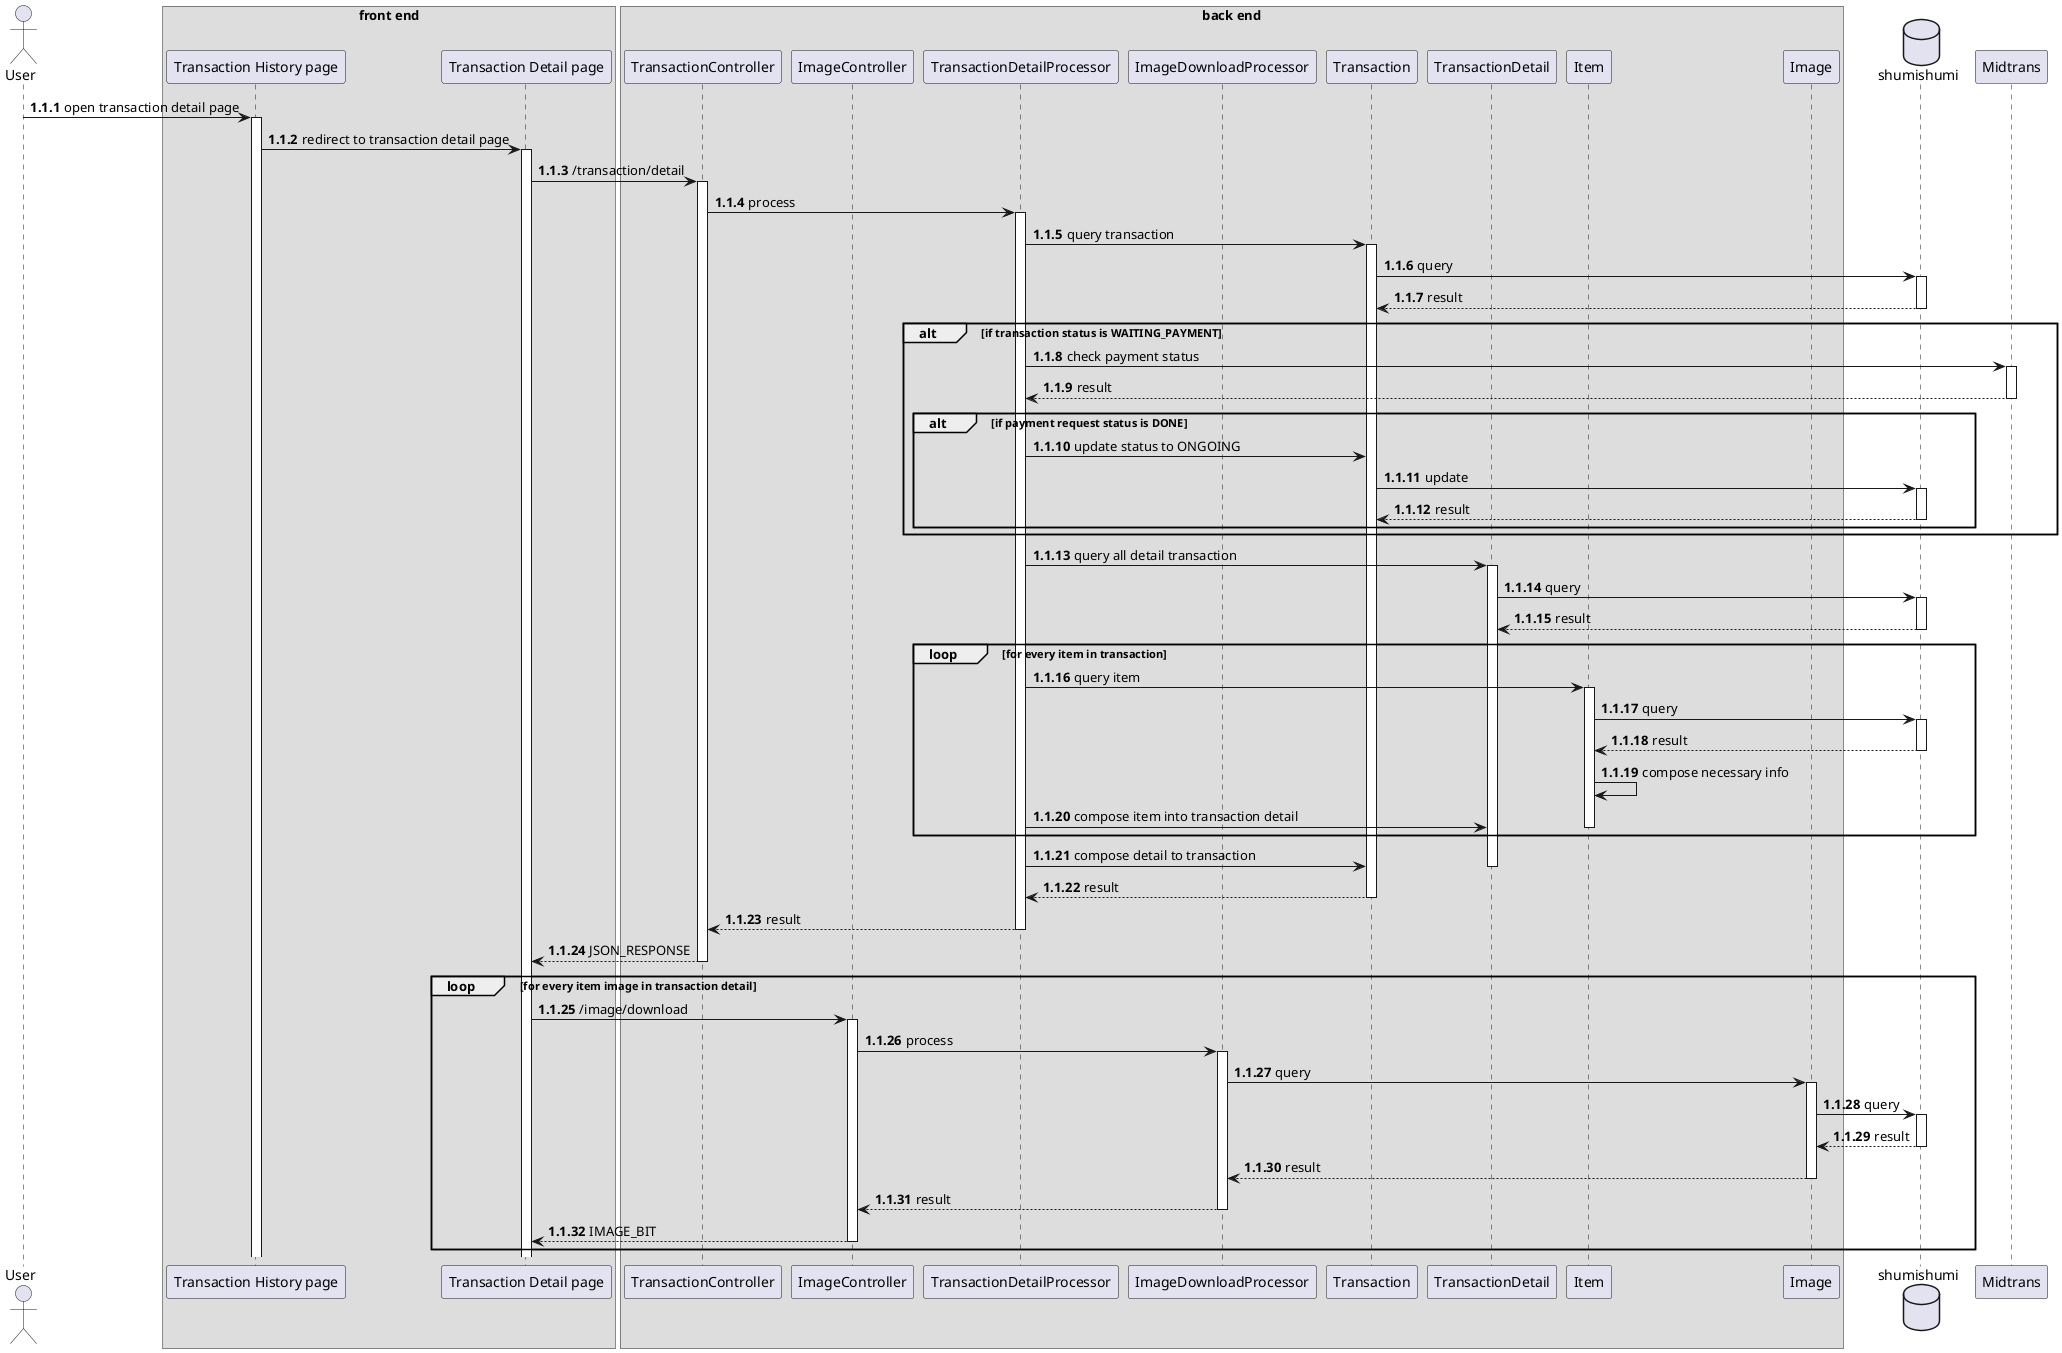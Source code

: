 @startuml template
autonumber 1.1.1

actor User as u

box "front end"
participant "Transaction History page" as history
participant "Transaction Detail page" as detail
end box

box "back end"
participant TransactionController as tc
participant ImageController as imc

participant "TransactionDetailProcessor" as proc
participant ImageDownloadProcessor as downproc

participant Transaction as trx
participant TransactionDetail as trxd
participant Item as im
participant Image as img
end box

database shumishumi as db

participant Midtrans as mt

u -> history++ : open transaction detail page
history -> detail++ : redirect to transaction detail page
detail -> tc++ : /transaction/detail

tc -> proc++ : process
proc -> trx++ : query transaction
trx -> db++ : query
return result
alt if transaction status is WAITING_PAYMENT
    proc -> mt++ : check payment status
    return result
    alt if payment request status is DONE
        proc -> trx : update status to ONGOING
        trx -> db++ : update
        return result
    end
end

proc -> trxd++ : query all detail transaction
trxd -> db++ : query
return result

loop for every item in transaction
    proc -> im++ : query item
    im -> db++ : query
    return result
    im -> im : compose necessary info
    proc -> trxd : compose item into transaction detail
    deactivate im
end

proc -> trx : compose detail to transaction
deactivate trxd
return result
return result
return JSON_RESPONSE

loop for every item image in transaction detail
    detail -> imc++ : /image/download
    imc -> downproc++ : process
    downproc -> img++ : query
    img -> db++ : query
    return result
    return result
    return result
    return IMAGE_BIT
end

@enduml